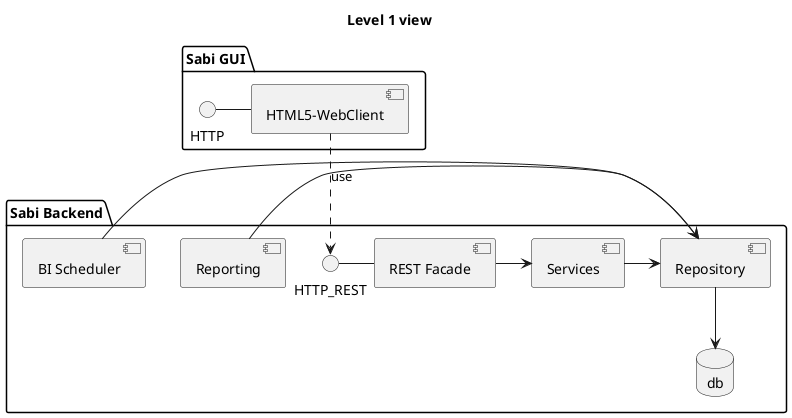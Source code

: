 @startuml

package "Sabi GUI" {
HTTP - [HTML5-WebClient]
}

package "Sabi Backend" {
title Level 1 view
interface HTTP_REST as rest
database db
[HTML5-WebClient] ..> rest : use
rest - [REST Facade]
[REST Facade] -> [Services]
[Services] -> [Repository]
[Repository] --> db

[Reporting] -> [Repository]
[BI Scheduler] -> [Repository]

}

@enduml